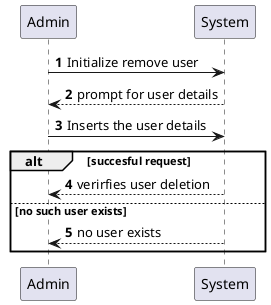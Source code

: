 @startuml
'https://plantuml.com/sequence-diagram

autonumber

Admin -> System: Initialize remove user
System --> Admin: prompt for user details
Admin -> System: Inserts the user details
alt succesful request
System --> Admin: verirfies user deletion
else no such user exists
System --> Admin: no user exists
end
@enduml